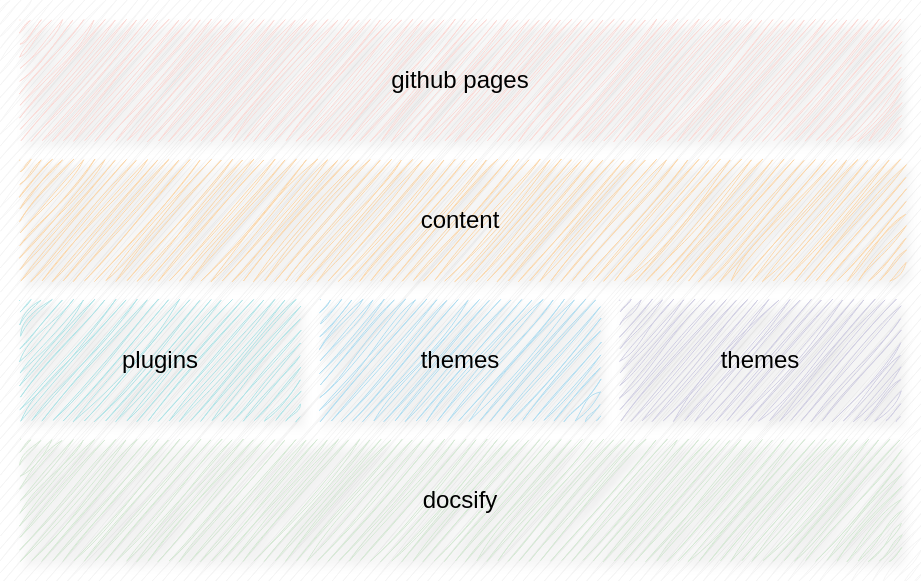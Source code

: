 <mxfile>
    <diagram id="GJAwkbXEC2regrHjeEgt" name="Page-1">
        <mxGraphModel dx="603" dy="1221" grid="1" gridSize="10" guides="1" tooltips="1" connect="1" arrows="1" fold="1" page="1" pageScale="1" pageWidth="827" pageHeight="1169" math="0" shadow="0">
            <root>
                <mxCell id="0"/>
                <mxCell id="1" parent="0"/>
                <mxCell id="2" value="" style="rounded=0;whiteSpace=wrap;html=1;fillColor=#f5f5f5;strokeColor=none;fontColor=#333333;sketch=1;curveFitting=1;jiggle=2;" parent="1" vertex="1">
                    <mxGeometry x="160" y="110" width="460" height="290" as="geometry"/>
                </mxCell>
                <mxCell id="3" value="docsify" style="rounded=0;whiteSpace=wrap;html=1;fillColor=#d5e8d4;strokeColor=none;sketch=1;curveFitting=1;jiggle=2;shadow=1;glass=0;" parent="1" vertex="1">
                    <mxGeometry x="170" y="330" width="440" height="60" as="geometry"/>
                </mxCell>
                <mxCell id="4" value="plugins" style="rounded=0;whiteSpace=wrap;html=1;fillColor=#b0e3e6;strokeColor=none;sketch=1;curveFitting=1;jiggle=2;shadow=1;glass=0;" parent="1" vertex="1">
                    <mxGeometry x="170" y="260" width="140" height="60" as="geometry"/>
                </mxCell>
                <mxCell id="5" value="themes" style="rounded=0;whiteSpace=wrap;html=1;fillColor=#b1ddf0;strokeColor=none;sketch=1;curveFitting=1;jiggle=2;shadow=1;glass=0;" parent="1" vertex="1">
                    <mxGeometry x="320" y="260" width="140" height="60" as="geometry"/>
                </mxCell>
                <mxCell id="6" value="themes" style="rounded=0;whiteSpace=wrap;html=1;fillColor=#d0cee2;strokeColor=none;sketch=1;curveFitting=1;jiggle=2;shadow=1;glass=0;" parent="1" vertex="1">
                    <mxGeometry x="470" y="260" width="140" height="60" as="geometry"/>
                </mxCell>
                <mxCell id="7" value="content" style="rounded=0;whiteSpace=wrap;html=1;fillColor=#fad7ac;strokeColor=none;sketch=1;curveFitting=1;jiggle=2;shadow=1;glass=0;" parent="1" vertex="1">
                    <mxGeometry x="170" y="190" width="440" height="60" as="geometry"/>
                </mxCell>
                <mxCell id="8" value="github pages" style="rounded=0;whiteSpace=wrap;html=1;fillColor=#fad9d5;strokeColor=none;sketch=1;curveFitting=1;jiggle=2;shadow=1;glass=0;" parent="1" vertex="1">
                    <mxGeometry x="170" y="120" width="440" height="60" as="geometry"/>
                </mxCell>
            </root>
        </mxGraphModel>
    </diagram>
</mxfile>